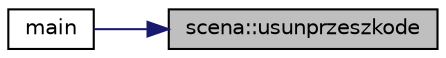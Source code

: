 digraph "scena::usunprzeszkode"
{
 // LATEX_PDF_SIZE
  edge [fontname="Helvetica",fontsize="10",labelfontname="Helvetica",labelfontsize="10"];
  node [fontname="Helvetica",fontsize="10",shape=record];
  rankdir="RL";
  Node1 [label="scena::usunprzeszkode",height=0.2,width=0.4,color="black", fillcolor="grey75", style="filled", fontcolor="black",tooltip="Metoda klasy scena. | | usuwa przeszkode do listy shared pointerow wczesniej wyświetlajac liste obiek..."];
  Node1 -> Node2 [dir="back",color="midnightblue",fontsize="10",style="solid",fontname="Helvetica"];
  Node2 [label="main",height=0.2,width=0.4,color="black", fillcolor="white", style="filled",URL="$app_2main_8cpp.html#ae66f6b31b5ad750f1fe042a706a4e3d4",tooltip=" "];
}
